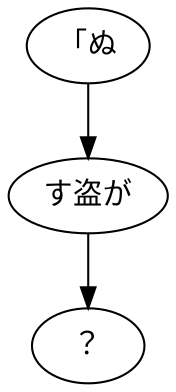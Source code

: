 digraph graph2992 {
	node0 [label="「ぬ"];
	node1 [label="す盗が"];
	node2 [label="？"];
	node0 -> node1;
	node1 -> node2;
}
